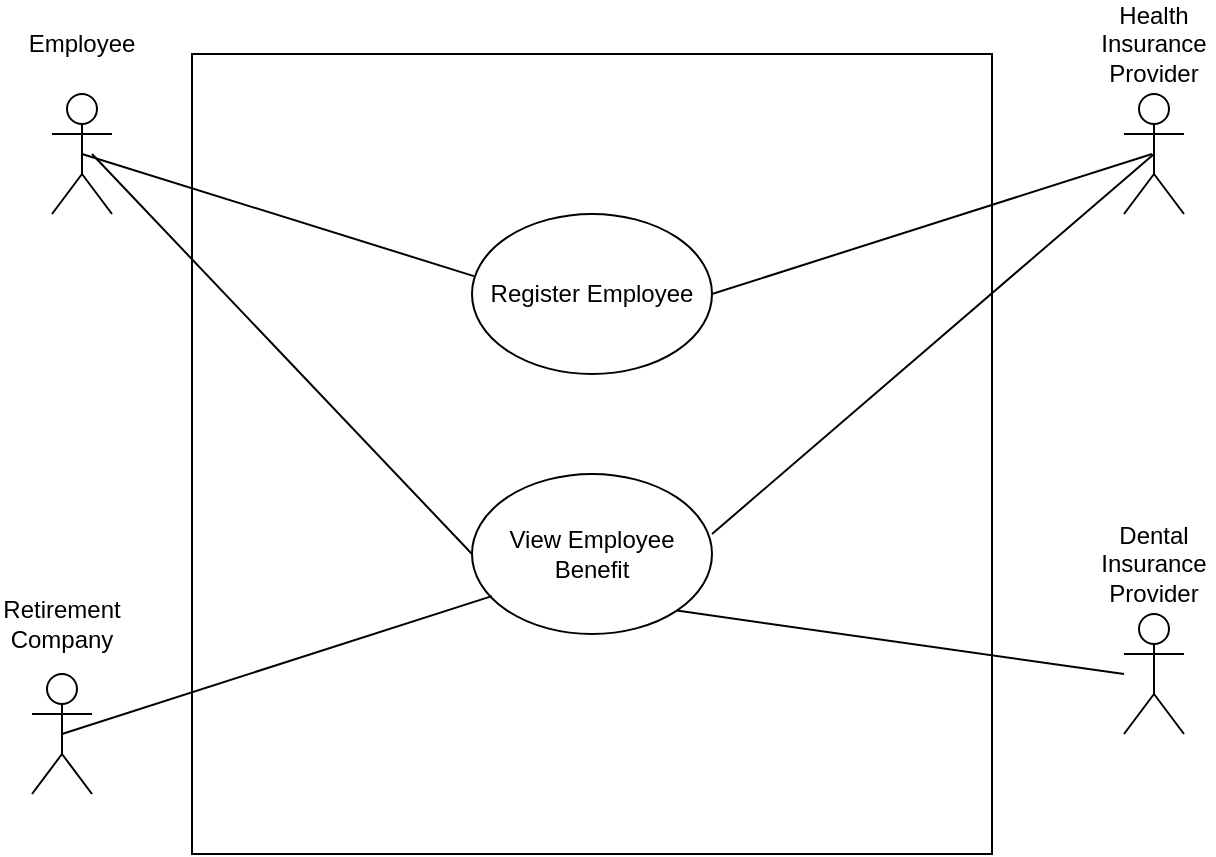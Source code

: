 <mxfile version="24.8.3">
  <diagram name="Page-1" id="BeLVxV9uaGs0DWx5FRq9">
    <mxGraphModel dx="750" dy="1113" grid="1" gridSize="10" guides="1" tooltips="1" connect="1" arrows="1" fold="1" page="1" pageScale="1" pageWidth="850" pageHeight="1100" math="0" shadow="0">
      <root>
        <mxCell id="0" />
        <mxCell id="1" parent="0" />
        <mxCell id="3LZYcf3ecd13g1_J7bfZ-20" value="" style="whiteSpace=wrap;html=1;aspect=fixed;" vertex="1" parent="1">
          <mxGeometry x="180" y="110" width="400" height="400" as="geometry" />
        </mxCell>
        <mxCell id="3LZYcf3ecd13g1_J7bfZ-4" value="" style="group" vertex="1" connectable="0" parent="1">
          <mxGeometry x="630" y="350" width="61" height="100" as="geometry" />
        </mxCell>
        <mxCell id="3LZYcf3ecd13g1_J7bfZ-1" value="" style="group" vertex="1" connectable="0" parent="3LZYcf3ecd13g1_J7bfZ-4">
          <mxGeometry y="15" width="60" height="85" as="geometry" />
        </mxCell>
        <object label="Actor" id="3LZYcf3ecd13g1_J7bfZ-2">
          <mxCell style="shape=umlActor;verticalLabelPosition=bottom;verticalAlign=top;html=1;outlineConnect=0;noLabel=1;labelPadding=0;" vertex="1" parent="3LZYcf3ecd13g1_J7bfZ-1">
            <mxGeometry x="16" y="25" width="30" height="60" as="geometry" />
          </mxCell>
        </object>
        <mxCell id="3LZYcf3ecd13g1_J7bfZ-25" value="" style="endArrow=none;html=1;rounded=0;exitX=1;exitY=1;exitDx=0;exitDy=0;" edge="1" parent="3LZYcf3ecd13g1_J7bfZ-1" source="3LZYcf3ecd13g1_J7bfZ-19">
          <mxGeometry width="50" height="50" relative="1" as="geometry">
            <mxPoint x="-34" y="105" as="sourcePoint" />
            <mxPoint x="16" y="55" as="targetPoint" />
          </mxGeometry>
        </mxCell>
        <mxCell id="3LZYcf3ecd13g1_J7bfZ-3" value="Dental Insurance Provider" style="text;html=1;align=center;verticalAlign=middle;whiteSpace=wrap;rounded=0;" vertex="1" parent="3LZYcf3ecd13g1_J7bfZ-4">
          <mxGeometry x="1" width="60" height="30" as="geometry" />
        </mxCell>
        <mxCell id="3LZYcf3ecd13g1_J7bfZ-5" value="" style="group" vertex="1" connectable="0" parent="1">
          <mxGeometry x="84" y="380" width="61" height="100" as="geometry" />
        </mxCell>
        <mxCell id="3LZYcf3ecd13g1_J7bfZ-6" value="" style="group" vertex="1" connectable="0" parent="3LZYcf3ecd13g1_J7bfZ-5">
          <mxGeometry y="15" width="60" height="85" as="geometry" />
        </mxCell>
        <object label="Actor" id="3LZYcf3ecd13g1_J7bfZ-7">
          <mxCell style="shape=umlActor;verticalLabelPosition=bottom;verticalAlign=top;html=1;outlineConnect=0;noLabel=1;labelPadding=0;" vertex="1" parent="3LZYcf3ecd13g1_J7bfZ-6">
            <mxGeometry x="16" y="25" width="30" height="60" as="geometry" />
          </mxCell>
        </object>
        <mxCell id="3LZYcf3ecd13g1_J7bfZ-8" value="Retirement Company" style="text;html=1;align=center;verticalAlign=middle;whiteSpace=wrap;rounded=0;" vertex="1" parent="3LZYcf3ecd13g1_J7bfZ-5">
          <mxGeometry x="1" width="60" height="30" as="geometry" />
        </mxCell>
        <mxCell id="3LZYcf3ecd13g1_J7bfZ-9" value="" style="group" vertex="1" connectable="0" parent="1">
          <mxGeometry x="94" y="90" width="61" height="100" as="geometry" />
        </mxCell>
        <mxCell id="3LZYcf3ecd13g1_J7bfZ-10" value="" style="group" vertex="1" connectable="0" parent="3LZYcf3ecd13g1_J7bfZ-9">
          <mxGeometry y="15" width="60" height="85" as="geometry" />
        </mxCell>
        <object label="Actor" id="3LZYcf3ecd13g1_J7bfZ-11">
          <mxCell style="shape=umlActor;verticalLabelPosition=bottom;verticalAlign=top;html=1;outlineConnect=0;noLabel=1;labelPadding=0;" vertex="1" parent="3LZYcf3ecd13g1_J7bfZ-10">
            <mxGeometry x="16" y="25" width="30" height="60" as="geometry" />
          </mxCell>
        </object>
        <mxCell id="3LZYcf3ecd13g1_J7bfZ-22" value="" style="endArrow=none;html=1;rounded=0;exitX=0;exitY=0.5;exitDx=0;exitDy=0;" edge="1" parent="3LZYcf3ecd13g1_J7bfZ-10" source="3LZYcf3ecd13g1_J7bfZ-19">
          <mxGeometry width="50" height="50" relative="1" as="geometry">
            <mxPoint x="-14" y="105" as="sourcePoint" />
            <mxPoint x="36" y="55" as="targetPoint" />
          </mxGeometry>
        </mxCell>
        <mxCell id="3LZYcf3ecd13g1_J7bfZ-12" value="&lt;div&gt;Employee&lt;/div&gt;" style="text;html=1;align=center;verticalAlign=middle;whiteSpace=wrap;rounded=0;" vertex="1" parent="3LZYcf3ecd13g1_J7bfZ-9">
          <mxGeometry x="1" width="60" height="30" as="geometry" />
        </mxCell>
        <mxCell id="3LZYcf3ecd13g1_J7bfZ-13" value="" style="group" vertex="1" connectable="0" parent="1">
          <mxGeometry x="630" y="90" width="61" height="100" as="geometry" />
        </mxCell>
        <mxCell id="3LZYcf3ecd13g1_J7bfZ-14" value="" style="group" vertex="1" connectable="0" parent="3LZYcf3ecd13g1_J7bfZ-13">
          <mxGeometry y="15" width="60" height="85" as="geometry" />
        </mxCell>
        <object label="Actor" id="3LZYcf3ecd13g1_J7bfZ-15">
          <mxCell style="shape=umlActor;verticalLabelPosition=bottom;verticalAlign=top;html=1;outlineConnect=0;noLabel=1;labelPadding=0;" vertex="1" parent="3LZYcf3ecd13g1_J7bfZ-14">
            <mxGeometry x="16" y="25" width="30" height="60" as="geometry" />
          </mxCell>
        </object>
        <mxCell id="3LZYcf3ecd13g1_J7bfZ-16" value="Health Insurance Provider" style="text;html=1;align=center;verticalAlign=middle;whiteSpace=wrap;rounded=0;" vertex="1" parent="3LZYcf3ecd13g1_J7bfZ-13">
          <mxGeometry x="1" width="60" height="30" as="geometry" />
        </mxCell>
        <mxCell id="3LZYcf3ecd13g1_J7bfZ-18" value="Register Employee" style="ellipse;whiteSpace=wrap;html=1;" vertex="1" parent="1">
          <mxGeometry x="320" y="190" width="120" height="80" as="geometry" />
        </mxCell>
        <mxCell id="3LZYcf3ecd13g1_J7bfZ-19" value="View Employee Benefit" style="ellipse;whiteSpace=wrap;html=1;" vertex="1" parent="1">
          <mxGeometry x="320" y="320" width="120" height="80" as="geometry" />
        </mxCell>
        <mxCell id="3LZYcf3ecd13g1_J7bfZ-23" value="" style="endArrow=none;html=1;rounded=0;entryX=0.008;entryY=0.388;entryDx=0;entryDy=0;entryPerimeter=0;exitX=0.5;exitY=0.5;exitDx=0;exitDy=0;exitPerimeter=0;" edge="1" parent="1" source="3LZYcf3ecd13g1_J7bfZ-11" target="3LZYcf3ecd13g1_J7bfZ-18">
          <mxGeometry width="50" height="50" relative="1" as="geometry">
            <mxPoint x="370" y="600" as="sourcePoint" />
            <mxPoint x="420" y="550" as="targetPoint" />
            <Array as="points" />
          </mxGeometry>
        </mxCell>
        <mxCell id="3LZYcf3ecd13g1_J7bfZ-24" value="" style="endArrow=none;html=1;rounded=0;entryX=0.083;entryY=0.763;entryDx=0;entryDy=0;entryPerimeter=0;exitX=0.5;exitY=0.5;exitDx=0;exitDy=0;exitPerimeter=0;" edge="1" parent="1" source="3LZYcf3ecd13g1_J7bfZ-7" target="3LZYcf3ecd13g1_J7bfZ-19">
          <mxGeometry width="50" height="50" relative="1" as="geometry">
            <mxPoint x="145" y="455" as="sourcePoint" />
            <mxPoint x="195" y="405" as="targetPoint" />
          </mxGeometry>
        </mxCell>
        <mxCell id="3LZYcf3ecd13g1_J7bfZ-26" value="" style="endArrow=none;html=1;rounded=0;entryX=0.5;entryY=0.5;entryDx=0;entryDy=0;entryPerimeter=0;" edge="1" parent="1" target="3LZYcf3ecd13g1_J7bfZ-15">
          <mxGeometry width="50" height="50" relative="1" as="geometry">
            <mxPoint x="440" y="350" as="sourcePoint" />
            <mxPoint x="490" y="300" as="targetPoint" />
          </mxGeometry>
        </mxCell>
        <mxCell id="3LZYcf3ecd13g1_J7bfZ-27" value="" style="endArrow=none;html=1;rounded=0;exitX=1;exitY=0.5;exitDx=0;exitDy=0;" edge="1" parent="1" source="3LZYcf3ecd13g1_J7bfZ-18">
          <mxGeometry width="50" height="50" relative="1" as="geometry">
            <mxPoint x="450" y="360" as="sourcePoint" />
            <mxPoint x="660" y="160" as="targetPoint" />
          </mxGeometry>
        </mxCell>
      </root>
    </mxGraphModel>
  </diagram>
</mxfile>
